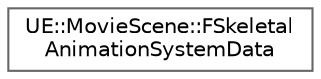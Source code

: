 digraph "Graphical Class Hierarchy"
{
 // INTERACTIVE_SVG=YES
 // LATEX_PDF_SIZE
  bgcolor="transparent";
  edge [fontname=Helvetica,fontsize=10,labelfontname=Helvetica,labelfontsize=10];
  node [fontname=Helvetica,fontsize=10,shape=box,height=0.2,width=0.4];
  rankdir="LR";
  Node0 [id="Node000000",label="UE::MovieScene::FSkeletal\lAnimationSystemData",height=0.2,width=0.4,color="grey40", fillcolor="white", style="filled",URL="$d4/d57/structUE_1_1MovieScene_1_1FSkeletalAnimationSystemData.html",tooltip=" "];
}
